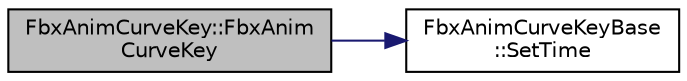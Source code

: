 digraph "FbxAnimCurveKey::FbxAnimCurveKey"
{
  edge [fontname="Helvetica",fontsize="10",labelfontname="Helvetica",labelfontsize="10"];
  node [fontname="Helvetica",fontsize="10",shape=record];
  rankdir="LR";
  Node2 [label="FbxAnimCurveKey::FbxAnim\lCurveKey",height=0.2,width=0.4,color="black", fillcolor="grey75", style="filled", fontcolor="black"];
  Node2 -> Node3 [color="midnightblue",fontsize="10",style="solid",fontname="Helvetica"];
  Node3 [label="FbxAnimCurveKeyBase\l::SetTime",height=0.2,width=0.4,color="black", fillcolor="white", style="filled",URL="$class_fbx_anim_curve_key_base.html#a1c8d15159d7b00280411c08f86c951ca"];
}
